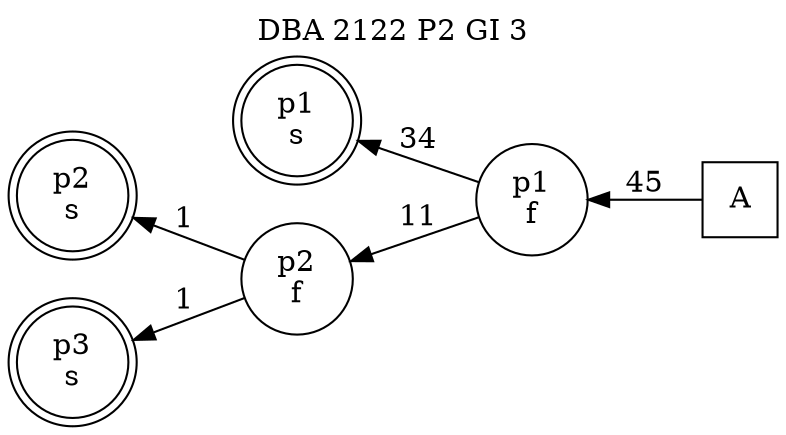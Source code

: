 digraph DBA_2122_P2_GI_3_GOOD {
labelloc="tl"
label= " DBA 2122 P2 GI 3 "
rankdir="RL";
"A" [shape="square" label="A"]
"p1_f" [shape="circle" label="p1
f"]
"p1_s" [shape="doublecircle" label="p1
s"]
"p2_f" [shape="circle" label="p2
f"]
"p2_s" [shape="doublecircle" label="p2
s"]
"p3_s" [shape="doublecircle" label="p3
s"]
"A" -> "p1_f" [ label=45]
"p1_f" -> "p1_s" [ label=34]
"p1_f" -> "p2_f" [ label=11]
"p2_f" -> "p2_s" [ label=1]
"p2_f" -> "p3_s" [ label=1]
}
